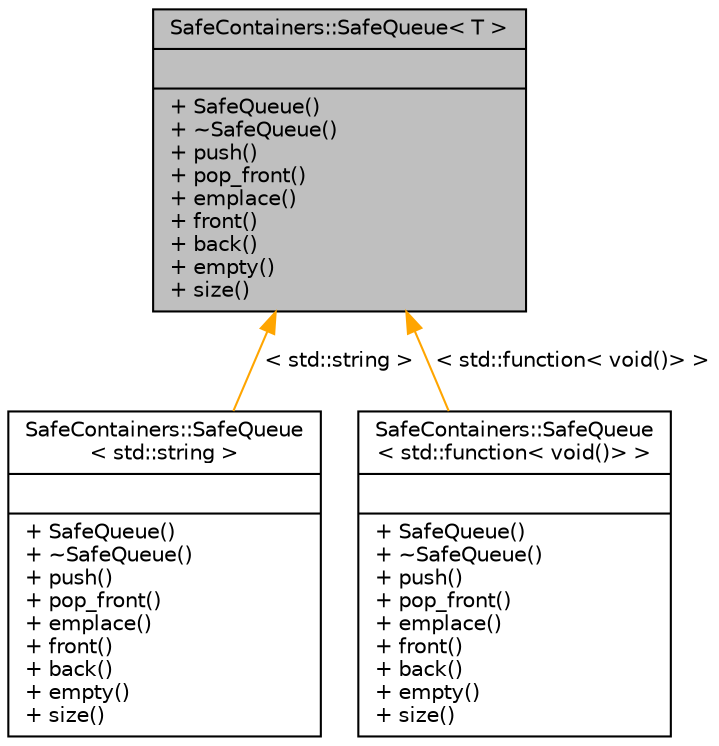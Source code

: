 digraph "SafeContainers::SafeQueue&lt; T &gt;"
{
 // INTERACTIVE_SVG=YES
 // LATEX_PDF_SIZE
  edge [fontname="Helvetica",fontsize="10",labelfontname="Helvetica",labelfontsize="10"];
  node [fontname="Helvetica",fontsize="10",shape=record];
  Node0 [label="{SafeContainers::SafeQueue\< T \>\n||+ SafeQueue()\l+ ~SafeQueue()\l+ push()\l+ pop_front()\l+ emplace()\l+ front()\l+ back()\l+ empty()\l+ size()\l}",height=0.2,width=0.4,color="black", fillcolor="grey75", style="filled", fontcolor="black",tooltip="SafeQueue."];
  Node0 -> Node1 [dir="back",color="orange",fontsize="10",style="solid",label=" \< std::string \>" ,fontname="Helvetica"];
  Node1 [label="{SafeContainers::SafeQueue\l\< std::string \>\n||+ SafeQueue()\l+ ~SafeQueue()\l+ push()\l+ pop_front()\l+ emplace()\l+ front()\l+ back()\l+ empty()\l+ size()\l}",height=0.2,width=0.4,color="black", fillcolor="white", style="filled",URL="$d2/df2/classSafeContainers_1_1SafeQueue.html",tooltip=" "];
  Node0 -> Node2 [dir="back",color="orange",fontsize="10",style="solid",label=" \< std::function\< void()\> \>" ,fontname="Helvetica"];
  Node2 [label="{SafeContainers::SafeQueue\l\< std::function\< void()\> \>\n||+ SafeQueue()\l+ ~SafeQueue()\l+ push()\l+ pop_front()\l+ emplace()\l+ front()\l+ back()\l+ empty()\l+ size()\l}",height=0.2,width=0.4,color="black", fillcolor="white", style="filled",URL="$d2/df2/classSafeContainers_1_1SafeQueue.html",tooltip=" "];
}
